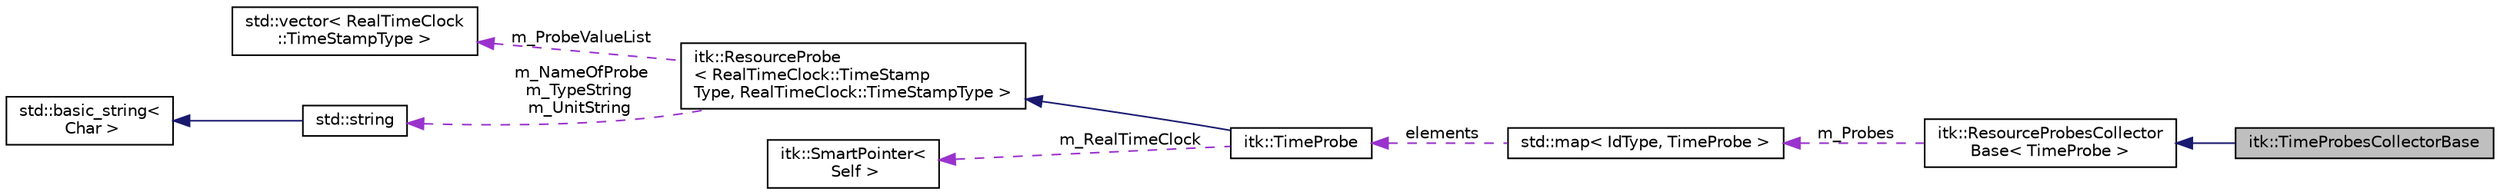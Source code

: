 digraph "itk::TimeProbesCollectorBase"
{
 // LATEX_PDF_SIZE
  edge [fontname="Helvetica",fontsize="10",labelfontname="Helvetica",labelfontsize="10"];
  node [fontname="Helvetica",fontsize="10",shape=record];
  rankdir="LR";
  Node1 [label="itk::TimeProbesCollectorBase",height=0.2,width=0.4,color="black", fillcolor="grey75", style="filled", fontcolor="black",tooltip="Aggregates a set of time probes."];
  Node2 -> Node1 [dir="back",color="midnightblue",fontsize="10",style="solid",fontname="Helvetica"];
  Node2 [label="itk::ResourceProbesCollector\lBase\< TimeProbe \>",height=0.2,width=0.4,color="black", fillcolor="white", style="filled",URL="$classitk_1_1ResourceProbesCollectorBase.html",tooltip=" "];
  Node3 -> Node2 [dir="back",color="darkorchid3",fontsize="10",style="dashed",label=" m_Probes" ,fontname="Helvetica"];
  Node3 [label="std::map\< IdType, TimeProbe \>",height=0.2,width=0.4,color="black", fillcolor="white", style="filled",tooltip=" "];
  Node4 -> Node3 [dir="back",color="darkorchid3",fontsize="10",style="dashed",label=" elements" ,fontname="Helvetica"];
  Node4 [label="itk::TimeProbe",height=0.2,width=0.4,color="black", fillcolor="white", style="filled",URL="$classitk_1_1TimeProbe.html",tooltip="Computes the time passed between two points in code."];
  Node5 -> Node4 [dir="back",color="midnightblue",fontsize="10",style="solid",fontname="Helvetica"];
  Node5 [label="itk::ResourceProbe\l\< RealTimeClock::TimeStamp\lType, RealTimeClock::TimeStampType \>",height=0.2,width=0.4,color="black", fillcolor="white", style="filled",URL="$classitk_1_1ResourceProbe.html",tooltip=" "];
  Node6 -> Node5 [dir="back",color="darkorchid3",fontsize="10",style="dashed",label=" m_ProbeValueList" ,fontname="Helvetica"];
  Node6 [label="std::vector\< RealTimeClock\l::TimeStampType \>",height=0.2,width=0.4,color="black", fillcolor="white", style="filled",tooltip=" "];
  Node7 -> Node5 [dir="back",color="darkorchid3",fontsize="10",style="dashed",label=" m_NameOfProbe\nm_TypeString\nm_UnitString" ,fontname="Helvetica"];
  Node7 [label="std::string",height=0.2,width=0.4,color="black", fillcolor="white", style="filled",tooltip=" "];
  Node8 -> Node7 [dir="back",color="midnightblue",fontsize="10",style="solid",fontname="Helvetica"];
  Node8 [label="std::basic_string\<\l Char \>",height=0.2,width=0.4,color="black", fillcolor="white", style="filled",tooltip=" "];
  Node9 -> Node4 [dir="back",color="darkorchid3",fontsize="10",style="dashed",label=" m_RealTimeClock" ,fontname="Helvetica"];
  Node9 [label="itk::SmartPointer\<\l Self \>",height=0.2,width=0.4,color="black", fillcolor="white", style="filled",URL="$classitk_1_1SmartPointer.html",tooltip=" "];
}
